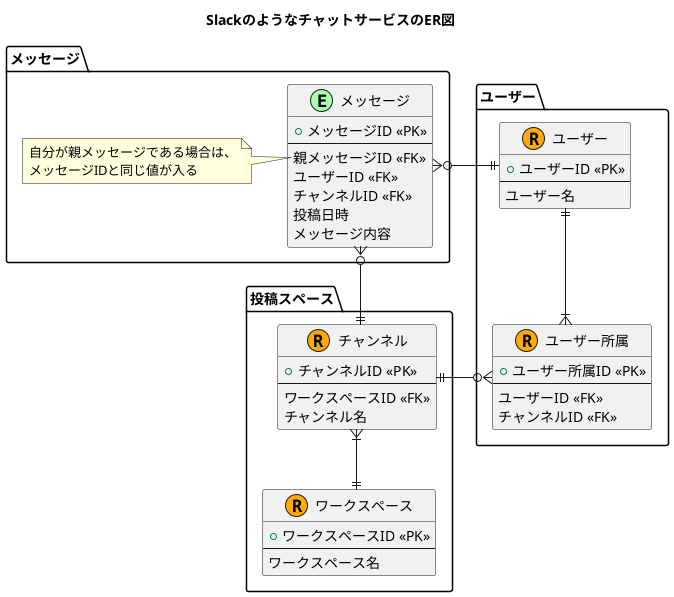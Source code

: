 @startuml

title "SlackのようなチャットサービスのER図"

skinparam Linetype ortho

/' 
  イベント系テーブル：E
  リソース系テーブル：R
'/

!define EVENT_MARK_COLOR AAFFAA
!define RESOURCE_MARK_COLOR FFAA00

package "メッセージ" as messagepkg {
  entity "メッセージ" as message <<E, EVENT_MARK_COLOR>> {
    + メッセージID <<PK>>
    ---
    親メッセージID <<FK>>
    ユーザーID <<FK>>
    チャンネルID <<FK>>
    投稿日時
    メッセージ内容
  }

  note left of message::親メッセージID
    自分が親メッセージである場合は、
    メッセージIDと同じ値が入る
  end note
}

package "投稿スペース" as postspacepkg {
  entity "ワークスペース" as workspace <<R, RESOURCE_MARK_COLOR>> {
    + ワークスペースID <<PK>>
    ---
    ワークスペース名
  }

  entity "チャンネル" as channel <<R, RESOURCE_MARK_COLOR>> {
    + チャンネルID <<PK>>
    ---
    ワークスペースID <<FK>>
    チャンネル名
  }
}

package "ユーザー" as userpkg {
  entity "ユーザー所属" as user_beloging <<R, RESOURCE_MARK_COLOR>> {
    + ユーザー所属ID <<PK>>
    ---
    ユーザーID <<FK>>
    チャンネルID <<FK>>
  }

  entity "ユーザー" as user <<R, RESOURCE_MARK_COLOR>> {
    + ユーザーID <<PK>>
    ---
    ユーザー名
  }
}

message }o-l-|| user
message }o--|| channel
channel }|--|| workspace
channel ||--o{ user_beloging
user ||--|{ user_beloging

@enduml